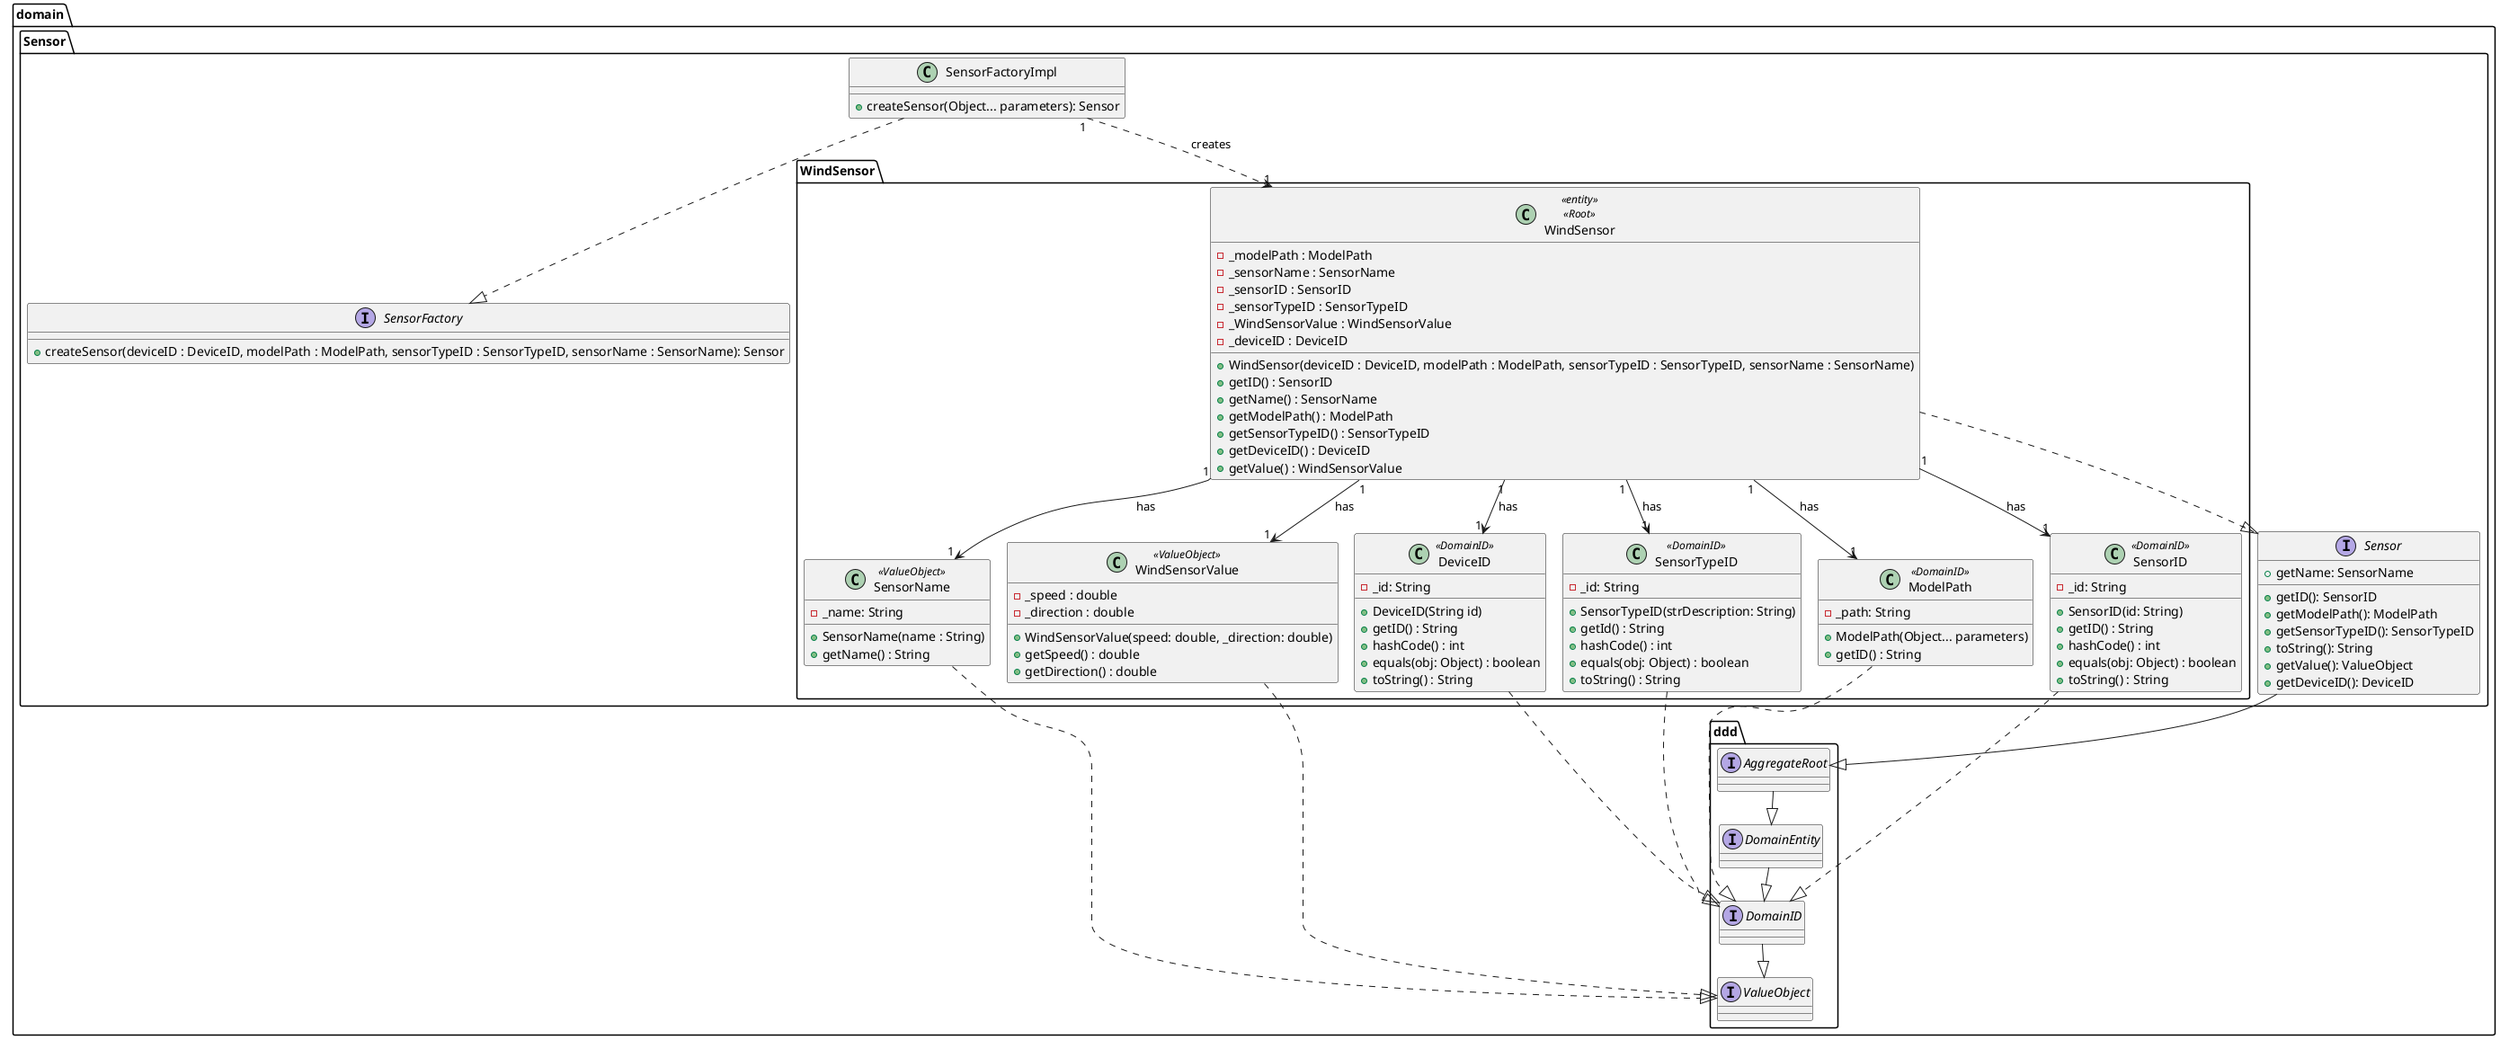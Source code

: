 @startuml
!pragma layout smetana

package domain.Sensor {

    interface SensorFactory {
        + createSensor(deviceID : DeviceID, modelPath : ModelPath, sensorTypeID : SensorTypeID, sensorName : SensorName): Sensor
    }
    class SensorFactoryImpl {
        + createSensor(Object... parameters): Sensor
    }

    interface Sensor {
        + getID(): SensorID
        + getName: SensorName
        + getModelPath(): ModelPath
        + getSensorTypeID(): SensorTypeID
        + toString(): String
        + getValue(): ValueObject
        + getDeviceID(): DeviceID
    }
}

package domain.Sensor.WindSensor {

    class domain.Sensor.WindSensor.WindSensor <<entity>> <<Root>> {
            - _modelPath : ModelPath
            - _sensorName : SensorName
            - _sensorID : SensorID
            - _sensorTypeID : SensorTypeID
            - _WindSensorValue : WindSensorValue
            - _deviceID : DeviceID

            + WindSensor(deviceID : DeviceID, modelPath : ModelPath, sensorTypeID : SensorTypeID, sensorName : SensorName)
            + getID() : SensorID
            + getName() : SensorName
            + getModelPath() : ModelPath
            + getSensorTypeID() : SensorTypeID
            + getDeviceID() : DeviceID
            + getValue() : WindSensorValue
        }


  class SensorName <<ValueObject>> {
            - _name: String
            + SensorName(name : String)
            + getName() : String
    }


    class SensorID <<DomainID>> {
        - _id: String
        + SensorID(id: String)
        + getID() : String
        + hashCode() : int
        + equals(obj: Object) : boolean
        + toString() : String
    }

    class WindSensorValue <<ValueObject>> {
    - _speed : double
    - _direction : double
    + WindSensorValue(speed: double, _direction: double)
    + getSpeed() : double
    + getDirection() : double
    }

    class SensorTypeID <<DomainID>> {
        - _id: String
        + SensorTypeID(strDescription: String)
        + getId() : String
        + hashCode() : int
        + equals(obj: Object) : boolean
        + toString() : String
    }

    class ModelPath <<DomainID>>{
            - _path: String
            + ModelPath(Object... parameters)
            + getID() : String
        }


    class DeviceID <<DomainID>> {
        - _id: String
        + DeviceID(String id)
        + getID() : String
        + hashCode() : int
        + equals(obj: Object) : boolean
        + toString() : String
    }
}

package domain.ddd {

  interface DomainEntity {
  }

  interface DomainID {
  }

  interface AggregateRoot {
  }
   interface ValueObject {
    }
}

SensorFactoryImpl ..|> SensorFactory
SensorFactoryImpl "1" ..> "1" domain.Sensor.WindSensor.WindSensor : creates

domain.Sensor.WindSensor.WindSensor ..|> domain.Sensor.Sensor
domain.Sensor.WindSensor.WindSensor "1" --> "1" domain.Sensor.WindSensor.WindSensorValue : has
domain.Sensor.WindSensor.WindSensor "1" -->  "1" SensorTypeID : has
domain.Sensor.WindSensor.WindSensor "1" -->  "1" SensorID : has
domain.Sensor.WindSensor.WindSensor "1" -->  "1" DeviceID : has
domain.Sensor.WindSensor.WindSensor "1" -->  "1" ModelPath : has
domain.Sensor.WindSensor.WindSensor "1" -->  "1" SensorName : has

domain.Sensor.WindSensor.WindSensorValue ..|> domain.ddd.ValueObject
SensorName ..|> domain.ddd.ValueObject

DomainEntity --|> DomainID
AggregateRoot --|> DomainEntity

domain.Sensor.Sensor --|> domain.ddd.AggregateRoot

SensorTypeID ..|> domain.ddd.DomainID
SensorID ..|> domain.ddd.DomainID
ModelPath ..|> domain.ddd.DomainID
DeviceID ..|> domain.ddd.DomainID
domain.ddd.DomainID --|> domain.ddd.ValueObject

@enduml